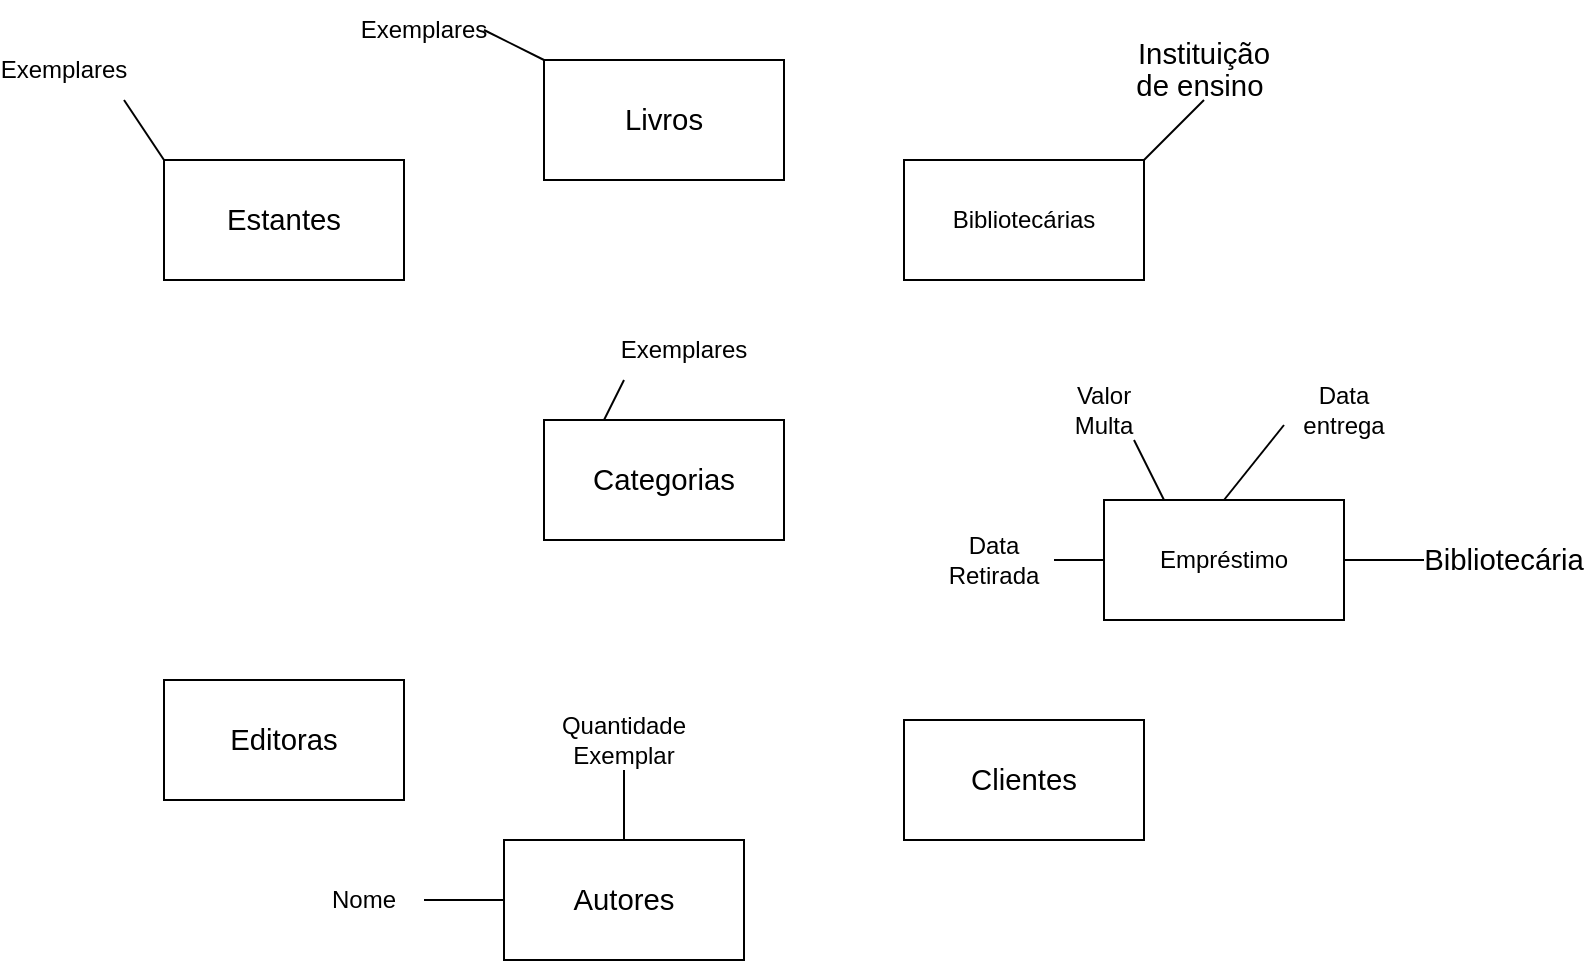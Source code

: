 <mxfile version="20.4.0" type="device"><diagram id="C5RBs43oDa-KdzZeNtuy" name="Page-1"><mxGraphModel dx="942" dy="614" grid="1" gridSize="10" guides="1" tooltips="1" connect="1" arrows="1" fold="1" page="1" pageScale="1" pageWidth="1169" pageHeight="827" math="0" shadow="0"><root><mxCell id="WIyWlLk6GJQsqaUBKTNV-0"/><mxCell id="WIyWlLk6GJQsqaUBKTNV-1" parent="WIyWlLk6GJQsqaUBKTNV-0"/><mxCell id="emlul24x3xfwXtBOrbQV-5" value="&lt;span style=&quot;font-size:11.0pt;line-height:107%;&lt;br/&gt;font-family:&amp;quot;Calibri&amp;quot;,sans-serif;mso-ascii-theme-font:minor-latin;mso-fareast-font-family:&lt;br/&gt;Calibri;mso-fareast-theme-font:minor-latin;mso-hansi-theme-font:minor-latin;&lt;br/&gt;mso-bidi-font-family:&amp;quot;Times New Roman&amp;quot;;mso-bidi-theme-font:minor-bidi;&lt;br/&gt;mso-ansi-language:PT-BR;mso-fareast-language:EN-US;mso-bidi-language:AR-SA&quot;&gt;Livros&lt;/span&gt;" style="rounded=0;whiteSpace=wrap;html=1;" parent="WIyWlLk6GJQsqaUBKTNV-1" vertex="1"><mxGeometry x="330" y="30" width="120" height="60" as="geometry"/></mxCell><mxCell id="emlul24x3xfwXtBOrbQV-17" value="&lt;span&gt;Bibliotecárias&lt;br&gt;&lt;/span&gt;" style="rounded=0;whiteSpace=wrap;html=1;" parent="WIyWlLk6GJQsqaUBKTNV-1" vertex="1"><mxGeometry x="510" y="80" width="120" height="60" as="geometry"/></mxCell><mxCell id="emlul24x3xfwXtBOrbQV-32" style="edgeStyle=orthogonalEdgeStyle;rounded=0;orthogonalLoop=1;jettySize=auto;html=1;exitX=0.5;exitY=1;exitDx=0;exitDy=0;" parent="WIyWlLk6GJQsqaUBKTNV-1" edge="1"><mxGeometry relative="1" as="geometry"><mxPoint x="520" y="470" as="sourcePoint"/><mxPoint x="520" y="470" as="targetPoint"/></mxGeometry></mxCell><mxCell id="6HrON6U0qXGZROcbd_X2-1" value="&lt;span style=&quot;font-size:11.0pt;line-height:107%;&lt;br/&gt;font-family:&amp;quot;Calibri&amp;quot;,sans-serif;mso-ascii-theme-font:minor-latin;mso-fareast-font-family:&lt;br/&gt;Calibri;mso-fareast-theme-font:minor-latin;mso-hansi-theme-font:minor-latin;&lt;br/&gt;mso-bidi-font-family:&amp;quot;Times New Roman&amp;quot;;mso-bidi-theme-font:minor-bidi;&lt;br/&gt;mso-ansi-language:PT-BR;mso-fareast-language:EN-US;mso-bidi-language:AR-SA&quot;&gt;Autores&lt;/span&gt;" style="rounded=0;whiteSpace=wrap;html=1;" vertex="1" parent="WIyWlLk6GJQsqaUBKTNV-1"><mxGeometry x="310" y="420" width="120" height="60" as="geometry"/></mxCell><mxCell id="6HrON6U0qXGZROcbd_X2-2" value="&lt;span style=&quot;font-size:11.0pt;line-height:107%;&lt;br/&gt;font-family:&amp;quot;Calibri&amp;quot;,sans-serif;mso-ascii-theme-font:minor-latin;mso-fareast-font-family:&lt;br/&gt;Calibri;mso-fareast-theme-font:minor-latin;mso-hansi-theme-font:minor-latin;&lt;br/&gt;mso-bidi-font-family:&amp;quot;Times New Roman&amp;quot;;mso-bidi-theme-font:minor-bidi;&lt;br/&gt;mso-ansi-language:PT-BR;mso-fareast-language:EN-US;mso-bidi-language:AR-SA&quot;&gt;Categorias&lt;/span&gt;" style="rounded=0;whiteSpace=wrap;html=1;" vertex="1" parent="WIyWlLk6GJQsqaUBKTNV-1"><mxGeometry x="330" y="210" width="120" height="60" as="geometry"/></mxCell><mxCell id="6HrON6U0qXGZROcbd_X2-4" value="&lt;span style=&quot;font-size:11.0pt;line-height:107%;&lt;br/&gt;font-family:&amp;quot;Calibri&amp;quot;,sans-serif;mso-ascii-theme-font:minor-latin;mso-fareast-font-family:&lt;br/&gt;Calibri;mso-fareast-theme-font:minor-latin;mso-hansi-theme-font:minor-latin;&lt;br/&gt;mso-bidi-font-family:&amp;quot;Times New Roman&amp;quot;;mso-bidi-theme-font:minor-bidi;&lt;br/&gt;mso-ansi-language:PT-BR;mso-fareast-language:EN-US;mso-bidi-language:AR-SA&quot;&gt;Clientes&lt;/span&gt;" style="rounded=0;whiteSpace=wrap;html=1;" vertex="1" parent="WIyWlLk6GJQsqaUBKTNV-1"><mxGeometry x="510" y="360" width="120" height="60" as="geometry"/></mxCell><mxCell id="6HrON6U0qXGZROcbd_X2-5" value="&lt;span style=&quot;font-size:11.0pt;line-height:107%;&lt;br/&gt;font-family:&amp;quot;Calibri&amp;quot;,sans-serif;mso-ascii-theme-font:minor-latin;mso-fareast-font-family:&lt;br/&gt;Calibri;mso-fareast-theme-font:minor-latin;mso-hansi-theme-font:minor-latin;&lt;br/&gt;mso-bidi-font-family:&amp;quot;Times New Roman&amp;quot;;mso-bidi-theme-font:minor-bidi;&lt;br/&gt;mso-ansi-language:PT-BR;mso-fareast-language:EN-US;mso-bidi-language:AR-SA&quot;&gt;Estantes&lt;/span&gt;" style="rounded=0;whiteSpace=wrap;html=1;" vertex="1" parent="WIyWlLk6GJQsqaUBKTNV-1"><mxGeometry x="140" y="80" width="120" height="60" as="geometry"/></mxCell><mxCell id="6HrON6U0qXGZROcbd_X2-8" value="&lt;span style=&quot;font-size:11.0pt;line-height:107%;&lt;br/&gt;font-family:&amp;quot;Calibri&amp;quot;,sans-serif;mso-ascii-theme-font:minor-latin;mso-fareast-font-family:&lt;br/&gt;Calibri;mso-fareast-theme-font:minor-latin;mso-hansi-theme-font:minor-latin;&lt;br/&gt;mso-bidi-font-family:&amp;quot;Times New Roman&amp;quot;;mso-bidi-theme-font:minor-bidi;&lt;br/&gt;mso-ansi-language:PT-BR;mso-fareast-language:EN-US;mso-bidi-language:AR-SA&quot;&gt;Editoras&lt;/span&gt;" style="rounded=0;whiteSpace=wrap;html=1;" vertex="1" parent="WIyWlLk6GJQsqaUBKTNV-1"><mxGeometry x="140" y="340" width="120" height="60" as="geometry"/></mxCell><mxCell id="6HrON6U0qXGZROcbd_X2-12" value="&lt;span&gt;Data&lt;br&gt;Retirada&lt;br&gt;&lt;/span&gt;" style="text;html=1;strokeColor=none;fillColor=none;align=center;verticalAlign=middle;whiteSpace=wrap;rounded=0;" vertex="1" parent="WIyWlLk6GJQsqaUBKTNV-1"><mxGeometry x="525" y="265" width="60" height="30" as="geometry"/></mxCell><mxCell id="6HrON6U0qXGZROcbd_X2-15" value="&lt;span&gt;Data&lt;br&gt;entrega&lt;br&gt;&lt;/span&gt;" style="text;html=1;strokeColor=none;fillColor=none;align=center;verticalAlign=middle;whiteSpace=wrap;rounded=0;" vertex="1" parent="WIyWlLk6GJQsqaUBKTNV-1"><mxGeometry x="700" y="190" width="60" height="30" as="geometry"/></mxCell><mxCell id="6HrON6U0qXGZROcbd_X2-18" value="Empréstimo" style="rounded=0;whiteSpace=wrap;html=1;" vertex="1" parent="WIyWlLk6GJQsqaUBKTNV-1"><mxGeometry x="610" y="250" width="120" height="60" as="geometry"/></mxCell><mxCell id="6HrON6U0qXGZROcbd_X2-19" value="&lt;span&gt;Valor Multa&lt;/span&gt;" style="text;html=1;strokeColor=none;fillColor=none;align=center;verticalAlign=middle;whiteSpace=wrap;rounded=0;" vertex="1" parent="WIyWlLk6GJQsqaUBKTNV-1"><mxGeometry x="580" y="190" width="60" height="30" as="geometry"/></mxCell><mxCell id="6HrON6U0qXGZROcbd_X2-20" value="&lt;span style=&quot;font-size:11.0pt;line-height:107%;&lt;br/&gt;font-family:&amp;quot;Calibri&amp;quot;,sans-serif;mso-ascii-theme-font:minor-latin;mso-fareast-font-family:&lt;br/&gt;Calibri;mso-fareast-theme-font:minor-latin;mso-hansi-theme-font:minor-latin;&lt;br/&gt;mso-bidi-font-family:&amp;quot;Times New Roman&amp;quot;;mso-bidi-theme-font:minor-bidi;&lt;br/&gt;mso-ansi-language:PT-BR;mso-fareast-language:EN-US;mso-bidi-language:AR-SA&quot;&gt;Bibliotecária&lt;/span&gt;" style="text;html=1;strokeColor=none;fillColor=none;align=center;verticalAlign=middle;whiteSpace=wrap;rounded=0;" vertex="1" parent="WIyWlLk6GJQsqaUBKTNV-1"><mxGeometry x="770" y="265" width="80" height="30" as="geometry"/></mxCell><mxCell id="6HrON6U0qXGZROcbd_X2-23" value="&lt;span style=&quot;font-size:11.0pt;line-height:107%;&lt;br/&gt;font-family:&amp;quot;Calibri&amp;quot;,sans-serif;mso-ascii-theme-font:minor-latin;mso-fareast-font-family:&lt;br/&gt;Calibri;mso-fareast-theme-font:minor-latin;mso-hansi-theme-font:minor-latin;&lt;br/&gt;mso-bidi-font-family:&amp;quot;Times New Roman&amp;quot;;mso-bidi-theme-font:minor-bidi;&lt;br/&gt;mso-ansi-language:PT-BR;mso-fareast-language:EN-US;mso-bidi-language:AR-SA&quot;&gt;Instituição&lt;br/&gt;de ensino&amp;nbsp;&lt;/span&gt;" style="text;html=1;strokeColor=none;fillColor=none;align=center;verticalAlign=middle;whiteSpace=wrap;rounded=0;" vertex="1" parent="WIyWlLk6GJQsqaUBKTNV-1"><mxGeometry x="620" y="20" width="80" height="30" as="geometry"/></mxCell><mxCell id="6HrON6U0qXGZROcbd_X2-25" value="" style="endArrow=none;html=1;rounded=0;exitX=1;exitY=0;exitDx=0;exitDy=0;entryX=0.5;entryY=1;entryDx=0;entryDy=0;" edge="1" parent="WIyWlLk6GJQsqaUBKTNV-1" source="emlul24x3xfwXtBOrbQV-17" target="6HrON6U0qXGZROcbd_X2-23"><mxGeometry width="50" height="50" relative="1" as="geometry"><mxPoint x="590" y="100" as="sourcePoint"/><mxPoint x="640" y="50" as="targetPoint"/><Array as="points"/></mxGeometry></mxCell><mxCell id="6HrON6U0qXGZROcbd_X2-27" value="" style="endArrow=none;html=1;rounded=0;entryX=0.5;entryY=0;entryDx=0;entryDy=0;exitX=0.5;exitY=1;exitDx=0;exitDy=0;" edge="1" parent="WIyWlLk6GJQsqaUBKTNV-1" source="6HrON6U0qXGZROcbd_X2-35" target="6HrON6U0qXGZROcbd_X2-1"><mxGeometry width="50" height="50" relative="1" as="geometry"><mxPoint x="220" y="464" as="sourcePoint"/><mxPoint x="270" y="414" as="targetPoint"/></mxGeometry></mxCell><mxCell id="6HrON6U0qXGZROcbd_X2-28" value="" style="endArrow=none;html=1;rounded=0;entryX=0;entryY=0.5;entryDx=0;entryDy=0;exitX=1;exitY=0.5;exitDx=0;exitDy=0;" edge="1" parent="WIyWlLk6GJQsqaUBKTNV-1" source="6HrON6U0qXGZROcbd_X2-12" target="6HrON6U0qXGZROcbd_X2-18"><mxGeometry width="50" height="50" relative="1" as="geometry"><mxPoint x="505" y="350" as="sourcePoint"/><mxPoint x="555" y="300" as="targetPoint"/></mxGeometry></mxCell><mxCell id="6HrON6U0qXGZROcbd_X2-29" value="" style="endArrow=none;html=1;rounded=0;entryX=0.75;entryY=1;entryDx=0;entryDy=0;exitX=0.25;exitY=0;exitDx=0;exitDy=0;" edge="1" parent="WIyWlLk6GJQsqaUBKTNV-1" source="6HrON6U0qXGZROcbd_X2-18" target="6HrON6U0qXGZROcbd_X2-19"><mxGeometry width="50" height="50" relative="1" as="geometry"><mxPoint x="520" y="250" as="sourcePoint"/><mxPoint x="570" y="200" as="targetPoint"/></mxGeometry></mxCell><mxCell id="6HrON6U0qXGZROcbd_X2-30" value="" style="endArrow=none;html=1;rounded=0;entryX=0;entryY=0.75;entryDx=0;entryDy=0;exitX=0.5;exitY=0;exitDx=0;exitDy=0;" edge="1" parent="WIyWlLk6GJQsqaUBKTNV-1" source="6HrON6U0qXGZROcbd_X2-18" target="6HrON6U0qXGZROcbd_X2-15"><mxGeometry width="50" height="50" relative="1" as="geometry"><mxPoint x="640" y="280" as="sourcePoint"/><mxPoint x="690" y="230" as="targetPoint"/></mxGeometry></mxCell><mxCell id="6HrON6U0qXGZROcbd_X2-32" value="" style="endArrow=none;html=1;rounded=0;entryX=0;entryY=0.5;entryDx=0;entryDy=0;exitX=1;exitY=0.5;exitDx=0;exitDy=0;" edge="1" parent="WIyWlLk6GJQsqaUBKTNV-1" source="6HrON6U0qXGZROcbd_X2-18" target="6HrON6U0qXGZROcbd_X2-20"><mxGeometry width="50" height="50" relative="1" as="geometry"><mxPoint x="740" y="410" as="sourcePoint"/><mxPoint x="790" y="360" as="targetPoint"/></mxGeometry></mxCell><mxCell id="6HrON6U0qXGZROcbd_X2-35" value="Quantidade Exemplar" style="text;html=1;strokeColor=none;fillColor=none;align=center;verticalAlign=middle;whiteSpace=wrap;rounded=0;" vertex="1" parent="WIyWlLk6GJQsqaUBKTNV-1"><mxGeometry x="320" y="355" width="100" height="30" as="geometry"/></mxCell><mxCell id="6HrON6U0qXGZROcbd_X2-36" value="Nome" style="text;html=1;strokeColor=none;fillColor=none;align=center;verticalAlign=middle;whiteSpace=wrap;rounded=0;" vertex="1" parent="WIyWlLk6GJQsqaUBKTNV-1"><mxGeometry x="210" y="435" width="60" height="30" as="geometry"/></mxCell><mxCell id="6HrON6U0qXGZROcbd_X2-37" value="" style="endArrow=none;html=1;rounded=0;entryX=1;entryY=0.5;entryDx=0;entryDy=0;exitX=0;exitY=0.5;exitDx=0;exitDy=0;" edge="1" parent="WIyWlLk6GJQsqaUBKTNV-1" source="6HrON6U0qXGZROcbd_X2-1" target="6HrON6U0qXGZROcbd_X2-36"><mxGeometry width="50" height="50" relative="1" as="geometry"><mxPoint x="270" y="500" as="sourcePoint"/><mxPoint x="320" y="450" as="targetPoint"/></mxGeometry></mxCell><mxCell id="6HrON6U0qXGZROcbd_X2-38" value="Exemplares" style="text;html=1;strokeColor=none;fillColor=none;align=center;verticalAlign=middle;whiteSpace=wrap;rounded=0;" vertex="1" parent="WIyWlLk6GJQsqaUBKTNV-1"><mxGeometry x="370" y="160" width="60" height="30" as="geometry"/></mxCell><mxCell id="6HrON6U0qXGZROcbd_X2-40" value="" style="endArrow=none;html=1;rounded=0;entryX=0;entryY=1;entryDx=0;entryDy=0;exitX=0.25;exitY=0;exitDx=0;exitDy=0;" edge="1" parent="WIyWlLk6GJQsqaUBKTNV-1" source="6HrON6U0qXGZROcbd_X2-2" target="6HrON6U0qXGZROcbd_X2-38"><mxGeometry width="50" height="50" relative="1" as="geometry"><mxPoint x="350" y="220" as="sourcePoint"/><mxPoint x="400" y="170" as="targetPoint"/></mxGeometry></mxCell><mxCell id="6HrON6U0qXGZROcbd_X2-41" value="Exemplares" style="text;html=1;strokeColor=none;fillColor=none;align=center;verticalAlign=middle;whiteSpace=wrap;rounded=0;" vertex="1" parent="WIyWlLk6GJQsqaUBKTNV-1"><mxGeometry x="60" y="20" width="60" height="30" as="geometry"/></mxCell><mxCell id="6HrON6U0qXGZROcbd_X2-42" value="" style="endArrow=none;html=1;rounded=0;entryX=1;entryY=1;entryDx=0;entryDy=0;exitX=0;exitY=0;exitDx=0;exitDy=0;" edge="1" parent="WIyWlLk6GJQsqaUBKTNV-1" source="6HrON6U0qXGZROcbd_X2-5" target="6HrON6U0qXGZROcbd_X2-41"><mxGeometry width="50" height="50" relative="1" as="geometry"><mxPoint x="150" y="80" as="sourcePoint"/><mxPoint x="200" y="30" as="targetPoint"/></mxGeometry></mxCell><mxCell id="6HrON6U0qXGZROcbd_X2-43" value="Exemplares" style="text;html=1;strokeColor=none;fillColor=none;align=center;verticalAlign=middle;whiteSpace=wrap;rounded=0;" vertex="1" parent="WIyWlLk6GJQsqaUBKTNV-1"><mxGeometry x="240" width="60" height="30" as="geometry"/></mxCell><mxCell id="6HrON6U0qXGZROcbd_X2-44" value="" style="endArrow=none;html=1;rounded=0;exitX=0;exitY=0;exitDx=0;exitDy=0;entryX=1;entryY=0.5;entryDx=0;entryDy=0;" edge="1" parent="WIyWlLk6GJQsqaUBKTNV-1" source="emlul24x3xfwXtBOrbQV-5" target="6HrON6U0qXGZROcbd_X2-43"><mxGeometry width="50" height="50" relative="1" as="geometry"><mxPoint x="280" y="130" as="sourcePoint"/><mxPoint x="270" y="30" as="targetPoint"/></mxGeometry></mxCell></root></mxGraphModel></diagram></mxfile>